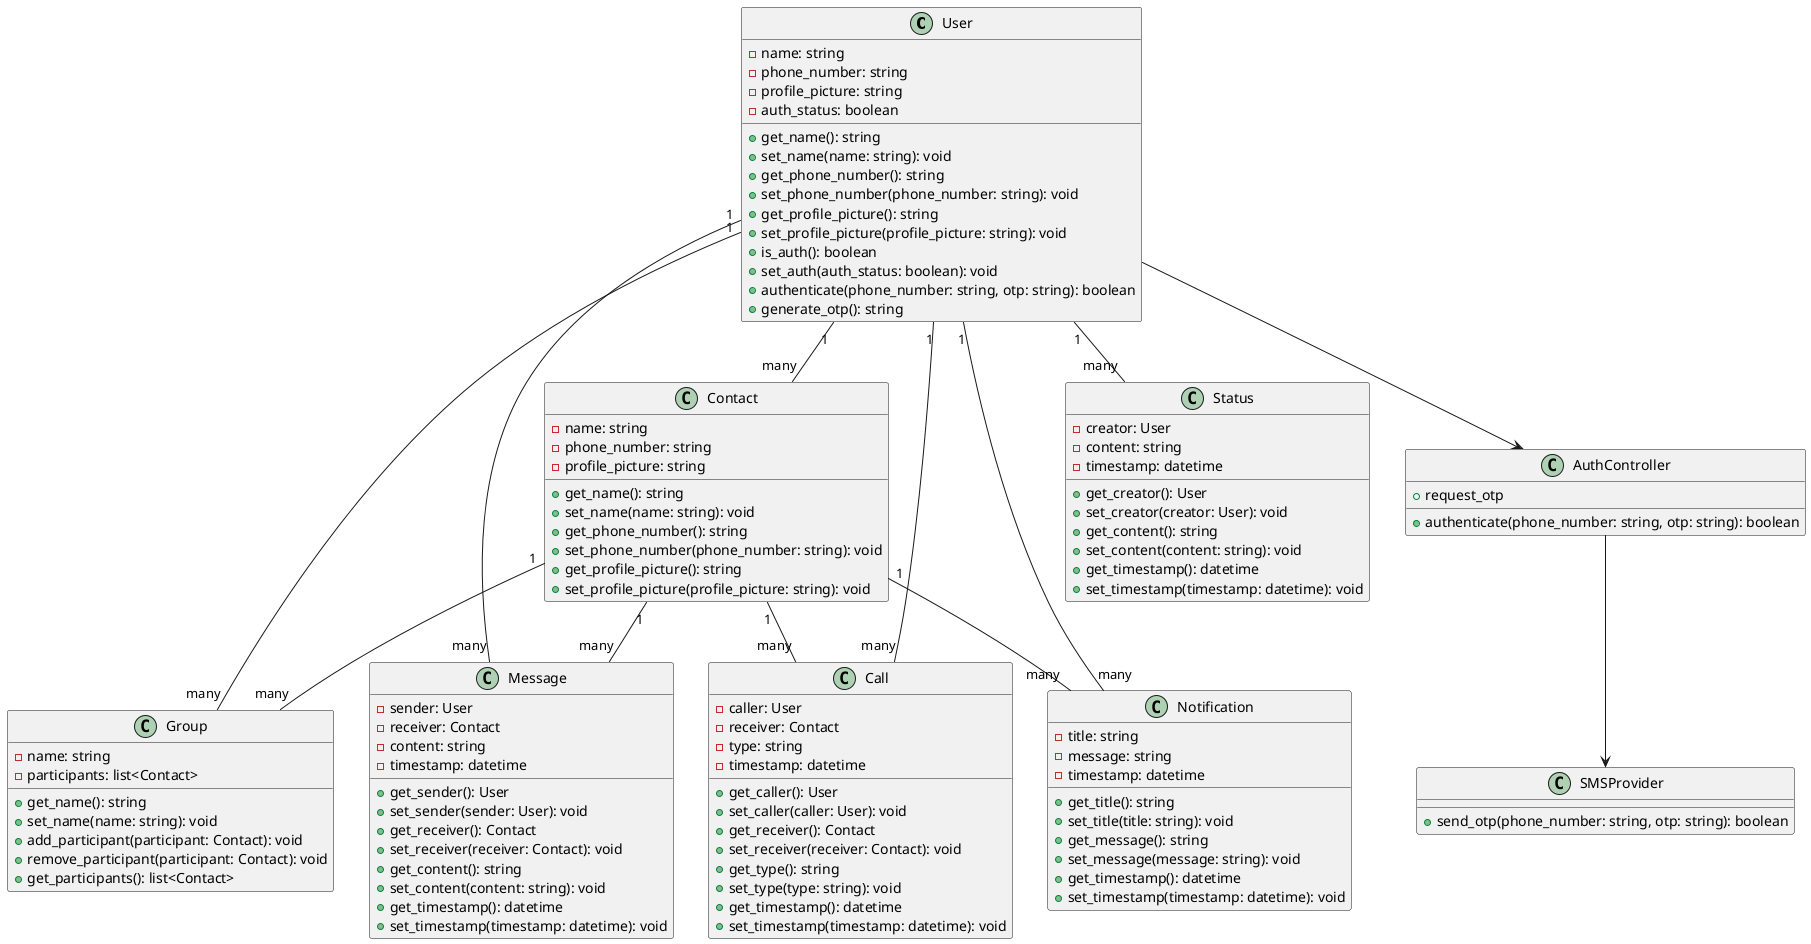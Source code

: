 @startuml

class User {
    - name: string
    - phone_number: string
    - profile_picture: string
    - auth_status: boolean
    + get_name(): string
    + set_name(name: string): void
    + get_phone_number(): string
    + set_phone_number(phone_number: string): void
    + get_profile_picture(): string
    + set_profile_picture(profile_picture: string): void
    + is_auth(): boolean
    + set_auth(auth_status: boolean): void
    + authenticate(phone_number: string, otp: string): boolean
    + generate_otp(): string
}

class Contact {
    - name: string
    - phone_number: string
    - profile_picture: string
    + get_name(): string
    + set_name(name: string): void
    + get_phone_number(): string
    + set_phone_number(phone_number: string): void
    + get_profile_picture(): string
    + set_profile_picture(profile_picture: string): void
}

class Group {
    - name: string
    - participants: list<Contact>
    + get_name(): string
    + set_name(name: string): void
    + add_participant(participant: Contact): void
    + remove_participant(participant: Contact): void
    + get_participants(): list<Contact>
}

class Message {
    - sender: User
    - receiver: Contact
    - content: string
    - timestamp: datetime
    + get_sender(): User
    + set_sender(sender: User): void
    + get_receiver(): Contact
    + set_receiver(receiver: Contact): void
    + get_content(): string
    + set_content(content: string): void
    + get_timestamp(): datetime
    + set_timestamp(timestamp: datetime): void
}

class Call {
    - caller: User
    - receiver: Contact
    - type: string
    - timestamp: datetime
    + get_caller(): User
    + set_caller(caller: User): void
    + get_receiver(): Contact
    + set_receiver(receiver: Contact): void
    + get_type(): string
    + set_type(type: string): void
    + get_timestamp(): datetime
    + set_timestamp(timestamp: datetime): void
}

class Notification {
    - title: string
    - message: string
    - timestamp: datetime
    + get_title(): string
    + set_title(title: string): void
    + get_message(): string
    + set_message(message: string): void
    + get_timestamp(): datetime
    + set_timestamp(timestamp: datetime): void
}

class Status {
    - creator: User
    - content: string
    - timestamp: datetime
    + get_creator(): User
    + set_creator(creator: User): void
    + get_content(): string
    + set_content(content: string): void
    + get_timestamp(): datetime
    + set_timestamp(timestamp: datetime): void
}

User "1" -- "many" Contact
User "1" -- "many" Group
Contact "1" -- "many" Group
User "1" -- "many" Message
Contact "1" -- "many" Message
User "1" -- "many" Call
Contact "1" -- "many" Call
User "1" -- "many" Notification
Contact "1" -- "many" Notification
User "1" -- "many" Status

User --> AuthController

class AuthController {
    + request_otp
    + authenticate(phone_number: string, otp: string): boolean
}

AuthController --> SMSProvider

class SMSProvider {
    + send_otp(phone_number: string, otp: string): boolean
}

@enduml
